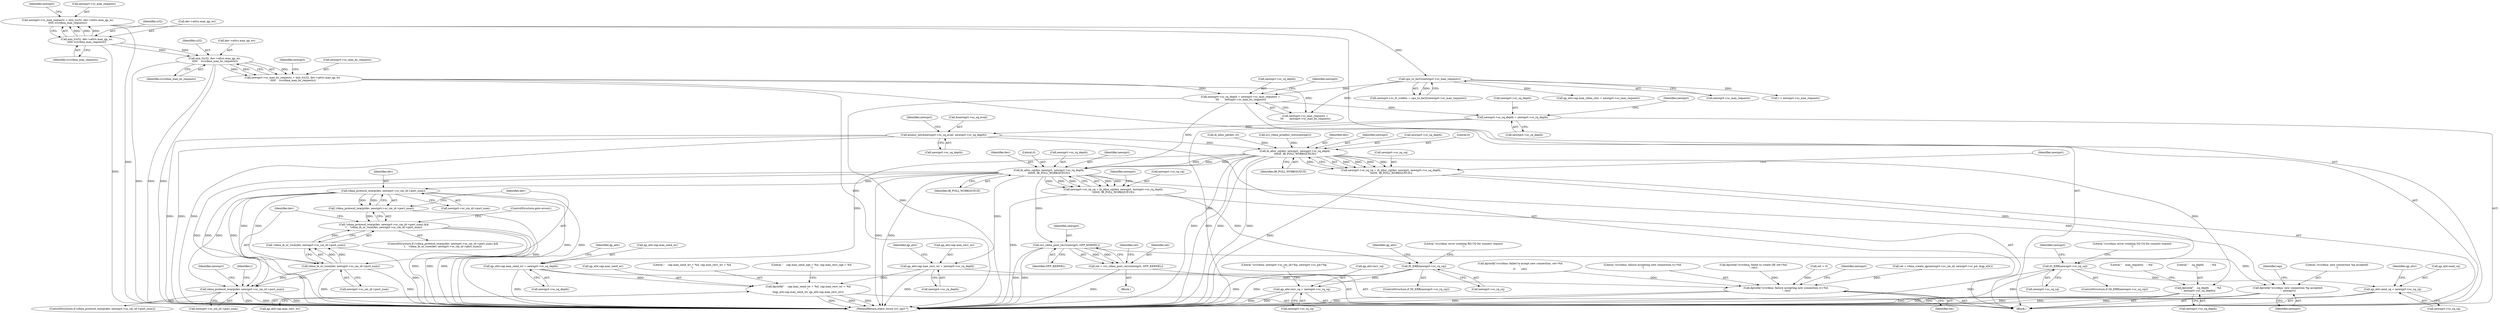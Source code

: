 digraph "0_linux_c70422f760c120480fee4de6c38804c72aa26bc1_44@pointer" {
"1000275" [label="(Call,newxprt->sc_sq_depth = newxprt->sc_rq_depth)"];
"1000264" [label="(Call,newxprt->sc_rq_depth = newxprt->sc_max_requests +\n \t\t\t       newxprt->sc_max_bc_requests)"];
"1000248" [label="(Call,cpu_to_be32(newxprt->sc_max_requests))"];
"1000232" [label="(Call,newxprt->sc_max_requests = min_t(u32, dev->attrs.max_qp_wr,\n\t\t\t\t\t svcrdma_max_requests))"];
"1000236" [label="(Call,min_t(u32, dev->attrs.max_qp_wr,\n\t\t\t\t\t svcrdma_max_requests))"];
"1000252" [label="(Call,newxprt->sc_max_bc_requests = min_t(u32, dev->attrs.max_qp_wr,\n \t\t\t\t\t    svcrdma_max_bc_requests))"];
"1000256" [label="(Call,min_t(u32, dev->attrs.max_qp_wr,\n \t\t\t\t\t    svcrdma_max_bc_requests))"];
"1000282" [label="(Call,atomic_set(&newxprt->sc_sq_avail, newxprt->sc_sq_depth))"];
"1000339" [label="(Call,ib_alloc_cq(dev, newxprt, newxprt->sc_sq_depth,\n\t\t\t\t\t0, IB_POLL_WORKQUEUE))"];
"1000335" [label="(Call,newxprt->sc_sq_cq = ib_alloc_cq(dev, newxprt, newxprt->sc_sq_depth,\n\t\t\t\t\t0, IB_POLL_WORKQUEUE))"];
"1000348" [label="(Call,IS_ERR(newxprt->sc_sq_cq))"];
"1000460" [label="(Call,qp_attr.send_cq = newxprt->sc_sq_cq)"];
"1000360" [label="(Call,ib_alloc_cq(dev, newxprt, newxprt->sc_rq_depth,\n\t\t\t\t\t0, IB_POLL_WORKQUEUE))"];
"1000356" [label="(Call,newxprt->sc_rq_cq = ib_alloc_cq(dev, newxprt, newxprt->sc_rq_depth,\n\t\t\t\t\t0, IB_POLL_WORKQUEUE))"];
"1000369" [label="(Call,IS_ERR(newxprt->sc_rq_cq))"];
"1000467" [label="(Call,qp_attr.recv_cq = newxprt->sc_rq_cq)"];
"1000423" [label="(Call,qp_attr.cap.max_recv_wr = newxprt->sc_rq_depth)"];
"1000482" [label="(Call,dprintk(\"    cap.max_send_wr = %d, cap.max_recv_wr = %d\n\",\n\t\tqp_attr.cap.max_send_wr, qp_attr.cap.max_recv_wr))"];
"1000575" [label="(Call,rdma_protocol_iwarp(dev, newxprt->sc_cm_id->port_num))"];
"1000574" [label="(Call,!rdma_protocol_iwarp(dev, newxprt->sc_cm_id->port_num))"];
"1000573" [label="(Call,!rdma_protocol_iwarp(dev, newxprt->sc_cm_id->port_num) &&\n\t    !rdma_ib_or_roce(dev, newxprt->sc_cm_id->port_num))"];
"1000583" [label="(Call,rdma_ib_or_roce(dev, newxprt->sc_cm_id->port_num))"];
"1000582" [label="(Call,!rdma_ib_or_roce(dev, newxprt->sc_cm_id->port_num))"];
"1000592" [label="(Call,rdma_protocol_iwarp(dev, newxprt->sc_cm_id->port_num))"];
"1000618" [label="(Call,svc_rdma_post_recv(newxprt, GFP_KERNEL))"];
"1000616" [label="(Call,ret = svc_rdma_post_recv(newxprt, GFP_KERNEL))"];
"1000784" [label="(Call,dprintk(\"svcrdma: failure accepting new connection rc=%d.\n\", ret))"];
"1000712" [label="(Call,dprintk(\"svcrdma: new connection %p accepted:\n\", newxprt))"];
"1000414" [label="(Call,qp_attr.cap.max_send_wr = newxprt->sc_sq_depth)"];
"1000763" [label="(Call,dprintk(\"    sq_depth        : %d\n\", newxprt->sc_sq_depth))"];
"1000584" [label="(Identifier,dev)"];
"1000253" [label="(Call,newxprt->sc_max_bc_requests)"];
"1000264" [label="(Call,newxprt->sc_rq_depth = newxprt->sc_max_requests +\n \t\t\t       newxprt->sc_max_bc_requests)"];
"1000246" [label="(Identifier,newxprt)"];
"1000336" [label="(Call,newxprt->sc_sq_cq)"];
"1000484" [label="(Call,qp_attr.cap.max_send_wr)"];
"1000243" [label="(Identifier,svcrdma_max_requests)"];
"1000520" [label="(Call,dprintk(\"svcrdma: failed to create QP, ret=%d\n\", ret))"];
"1000585" [label="(Call,newxprt->sc_cm_id->port_num)"];
"1000293" [label="(Identifier,newxprt)"];
"1000339" [label="(Call,ib_alloc_cq(dev, newxprt, newxprt->sc_sq_depth,\n\t\t\t\t\t0, IB_POLL_WORKQUEUE))"];
"1000608" [label="(Call,i < newxprt->sc_max_requests)"];
"1000615" [label="(Block,)"];
"1000358" [label="(Identifier,newxprt)"];
"1000263" [label="(Identifier,svcrdma_max_bc_requests)"];
"1000435" [label="(Identifier,qp_attr)"];
"1000371" [label="(Identifier,newxprt)"];
"1000346" [label="(Identifier,IB_POLL_WORKQUEUE)"];
"1000126" [label="(Call,ret = 0)"];
"1000469" [label="(Identifier,qp_attr)"];
"1000582" [label="(Call,!rdma_ib_or_roce(dev, newxprt->sc_cm_id->port_num))"];
"1000575" [label="(Call,rdma_protocol_iwarp(dev, newxprt->sc_cm_id->port_num))"];
"1000786" [label="(Identifier,ret)"];
"1000285" [label="(Identifier,newxprt)"];
"1000342" [label="(Call,newxprt->sc_sq_depth)"];
"1000361" [label="(Identifier,dev)"];
"1000483" [label="(Literal,\"    cap.max_send_wr = %d, cap.max_recv_wr = %d\n\")"];
"1000257" [label="(Identifier,u32)"];
"1000489" [label="(Call,qp_attr.cap.max_recv_wr)"];
"1000590" [label="(ControlStructure,goto errout;)"];
"1000460" [label="(Call,qp_attr.send_cq = newxprt->sc_sq_cq)"];
"1000601" [label="(Identifier,newxprt)"];
"1000357" [label="(Call,newxprt->sc_rq_cq)"];
"1000369" [label="(Call,IS_ERR(newxprt->sc_rq_cq))"];
"1000790" [label="(Identifier,newxprt)"];
"1000784" [label="(Call,dprintk(\"svcrdma: failure accepting new connection rc=%d.\n\", ret))"];
"1000713" [label="(Literal,\"svcrdma: new connection %p accepted:\n\")"];
"1000368" [label="(ControlStructure,if (IS_ERR(newxprt->sc_rq_cq)))"];
"1000345" [label="(Literal,0)"];
"1000716" [label="(Identifier,sap)"];
"1000467" [label="(Call,qp_attr.recv_cq = newxprt->sc_rq_cq)"];
"1000283" [label="(Call,&newxprt->sc_sq_avail)"];
"1000366" [label="(Literal,0)"];
"1000276" [label="(Call,newxprt->sc_sq_depth)"];
"1000287" [label="(Call,newxprt->sc_sq_depth)"];
"1000471" [label="(Call,newxprt->sc_rq_cq)"];
"1000248" [label="(Call,cpu_to_be32(newxprt->sc_max_requests))"];
"1000354" [label="(Literal,\"svcrdma: error creating SQ CQ for connect request\n\")"];
"1000370" [label="(Call,newxprt->sc_rq_cq)"];
"1000275" [label="(Call,newxprt->sc_sq_depth = newxprt->sc_rq_depth)"];
"1000714" [label="(Identifier,newxprt)"];
"1000577" [label="(Call,newxprt->sc_cm_id->port_num)"];
"1000367" [label="(Identifier,IB_POLL_WORKQUEUE)"];
"1000464" [label="(Call,newxprt->sc_sq_cq)"];
"1000335" [label="(Call,newxprt->sc_sq_cq = ib_alloc_cq(dev, newxprt, newxprt->sc_sq_depth,\n\t\t\t\t\t0, IB_POLL_WORKQUEUE))"];
"1000572" [label="(ControlStructure,if (!rdma_protocol_iwarp(dev, newxprt->sc_cm_id->port_num) &&\n\t    !rdma_ib_or_roce(dev, newxprt->sc_cm_id->port_num)))"];
"1000350" [label="(Identifier,newxprt)"];
"1000232" [label="(Call,newxprt->sc_max_requests = min_t(u32, dev->attrs.max_qp_wr,\n\t\t\t\t\t svcrdma_max_requests))"];
"1000594" [label="(Call,newxprt->sc_cm_id->port_num)"];
"1000113" [label="(Block,)"];
"1000426" [label="(Identifier,qp_attr)"];
"1000323" [label="(Call,ib_alloc_pd(dev, 0))"];
"1000468" [label="(Call,qp_attr.recv_cq)"];
"1000282" [label="(Call,atomic_set(&newxprt->sc_sq_avail, newxprt->sc_sq_depth))"];
"1000591" [label="(ControlStructure,if (rdma_protocol_iwarp(dev, newxprt->sc_cm_id->port_num)))"];
"1000244" [label="(Call,newxprt->sc_fc_credits = cpu_to_be32(newxprt->sc_max_requests))"];
"1000423" [label="(Call,qp_attr.cap.max_recv_wr = newxprt->sc_rq_depth)"];
"1000266" [label="(Identifier,newxprt)"];
"1000379" [label="(Identifier,qp_attr)"];
"1000616" [label="(Call,ret = svc_rdma_post_recv(newxprt, GFP_KERNEL))"];
"1000363" [label="(Call,newxprt->sc_rq_depth)"];
"1000420" [label="(Call,newxprt->sc_sq_depth)"];
"1000606" [label="(Identifier,i)"];
"1000618" [label="(Call,svc_rdma_post_recv(newxprt, GFP_KERNEL))"];
"1000576" [label="(Identifier,dev)"];
"1000237" [label="(Identifier,u32)"];
"1000414" [label="(Call,qp_attr.cap.max_send_wr = newxprt->sc_sq_depth)"];
"1000292" [label="(Call,svc_rdma_prealloc_ctxts(newxprt))"];
"1000617" [label="(Identifier,ret)"];
"1000252" [label="(Call,newxprt->sc_max_bc_requests = min_t(u32, dev->attrs.max_qp_wr,\n \t\t\t\t\t    svcrdma_max_bc_requests))"];
"1000475" [label="(Literal,\"svcrdma: newxprt->sc_cm_id=%p, newxprt->sc_pd=%p\n\")"];
"1000340" [label="(Identifier,dev)"];
"1000506" [label="(Call,ret = rdma_create_qp(newxprt->sc_cm_id, newxprt->sc_pd, &qp_attr))"];
"1000817" [label="(MethodReturn,static struct svc_xprt *)"];
"1000592" [label="(Call,rdma_protocol_iwarp(dev, newxprt->sc_cm_id->port_num))"];
"1000348" [label="(Call,IS_ERR(newxprt->sc_sq_cq))"];
"1000765" [label="(Call,newxprt->sc_sq_depth)"];
"1000708" [label="(Call,dprintk(\"svcrdma: failed to accept new connection, ret=%d\n\",\n\t\t       ret))"];
"1000360" [label="(Call,ib_alloc_cq(dev, newxprt, newxprt->sc_rq_depth,\n\t\t\t\t\t0, IB_POLL_WORKQUEUE))"];
"1000622" [label="(Identifier,ret)"];
"1000347" [label="(ControlStructure,if (IS_ERR(newxprt->sc_sq_cq)))"];
"1000362" [label="(Identifier,newxprt)"];
"1000424" [label="(Call,qp_attr.cap.max_recv_wr)"];
"1000573" [label="(Call,!rdma_protocol_iwarp(dev, newxprt->sc_cm_id->port_num) &&\n\t    !rdma_ib_or_roce(dev, newxprt->sc_cm_id->port_num))"];
"1000341" [label="(Identifier,newxprt)"];
"1000764" [label="(Literal,\"    sq_depth        : %d\n\")"];
"1000482" [label="(Call,dprintk(\"    cap.max_send_wr = %d, cap.max_recv_wr = %d\n\",\n\t\tqp_attr.cap.max_send_wr, qp_attr.cap.max_recv_wr))"];
"1000265" [label="(Call,newxprt->sc_rq_depth)"];
"1000495" [label="(Literal,\"    cap.max_send_sge = %d, cap.max_recv_sge = %d\n\")"];
"1000268" [label="(Call,newxprt->sc_max_requests +\n \t\t\t       newxprt->sc_max_bc_requests)"];
"1000349" [label="(Call,newxprt->sc_sq_cq)"];
"1000619" [label="(Identifier,newxprt)"];
"1000356" [label="(Call,newxprt->sc_rq_cq = ib_alloc_cq(dev, newxprt, newxprt->sc_rq_depth,\n\t\t\t\t\t0, IB_POLL_WORKQUEUE))"];
"1000258" [label="(Call,dev->attrs.max_qp_wr)"];
"1000769" [label="(Literal,\"    max_requests    : %d\n\")"];
"1000712" [label="(Call,dprintk(\"svcrdma: new connection %p accepted:\n\", newxprt))"];
"1000461" [label="(Call,qp_attr.send_cq)"];
"1000256" [label="(Call,min_t(u32, dev->attrs.max_qp_wr,\n \t\t\t\t\t    svcrdma_max_bc_requests))"];
"1000583" [label="(Call,rdma_ib_or_roce(dev, newxprt->sc_cm_id->port_num))"];
"1000620" [label="(Identifier,GFP_KERNEL)"];
"1000785" [label="(Literal,\"svcrdma: failure accepting new connection rc=%d.\n\")"];
"1000593" [label="(Identifier,dev)"];
"1000574" [label="(Call,!rdma_protocol_iwarp(dev, newxprt->sc_cm_id->port_num))"];
"1000236" [label="(Call,min_t(u32, dev->attrs.max_qp_wr,\n\t\t\t\t\t svcrdma_max_requests))"];
"1000763" [label="(Call,dprintk(\"    sq_depth        : %d\n\", newxprt->sc_sq_depth))"];
"1000233" [label="(Call,newxprt->sc_max_requests)"];
"1000429" [label="(Call,newxprt->sc_rq_depth)"];
"1000415" [label="(Call,qp_attr.cap.max_send_wr)"];
"1000375" [label="(Literal,\"svcrdma: error creating RQ CQ for connect request\n\")"];
"1000405" [label="(Call,qp_attr.cap.max_rdma_ctxs = newxprt->sc_max_requests)"];
"1000238" [label="(Call,dev->attrs.max_qp_wr)"];
"1000279" [label="(Call,newxprt->sc_rq_depth)"];
"1000249" [label="(Call,newxprt->sc_max_requests)"];
"1000277" [label="(Identifier,newxprt)"];
"1000275" -> "1000113"  [label="AST: "];
"1000275" -> "1000279"  [label="CFG: "];
"1000276" -> "1000275"  [label="AST: "];
"1000279" -> "1000275"  [label="AST: "];
"1000285" -> "1000275"  [label="CFG: "];
"1000275" -> "1000817"  [label="DDG: "];
"1000264" -> "1000275"  [label="DDG: "];
"1000275" -> "1000282"  [label="DDG: "];
"1000264" -> "1000113"  [label="AST: "];
"1000264" -> "1000268"  [label="CFG: "];
"1000265" -> "1000264"  [label="AST: "];
"1000268" -> "1000264"  [label="AST: "];
"1000277" -> "1000264"  [label="CFG: "];
"1000264" -> "1000817"  [label="DDG: "];
"1000248" -> "1000264"  [label="DDG: "];
"1000252" -> "1000264"  [label="DDG: "];
"1000264" -> "1000360"  [label="DDG: "];
"1000248" -> "1000244"  [label="AST: "];
"1000248" -> "1000249"  [label="CFG: "];
"1000249" -> "1000248"  [label="AST: "];
"1000244" -> "1000248"  [label="CFG: "];
"1000248" -> "1000244"  [label="DDG: "];
"1000232" -> "1000248"  [label="DDG: "];
"1000248" -> "1000268"  [label="DDG: "];
"1000248" -> "1000405"  [label="DDG: "];
"1000248" -> "1000608"  [label="DDG: "];
"1000232" -> "1000113"  [label="AST: "];
"1000232" -> "1000236"  [label="CFG: "];
"1000233" -> "1000232"  [label="AST: "];
"1000236" -> "1000232"  [label="AST: "];
"1000246" -> "1000232"  [label="CFG: "];
"1000232" -> "1000817"  [label="DDG: "];
"1000236" -> "1000232"  [label="DDG: "];
"1000236" -> "1000232"  [label="DDG: "];
"1000236" -> "1000232"  [label="DDG: "];
"1000236" -> "1000243"  [label="CFG: "];
"1000237" -> "1000236"  [label="AST: "];
"1000238" -> "1000236"  [label="AST: "];
"1000243" -> "1000236"  [label="AST: "];
"1000236" -> "1000817"  [label="DDG: "];
"1000236" -> "1000256"  [label="DDG: "];
"1000236" -> "1000256"  [label="DDG: "];
"1000252" -> "1000113"  [label="AST: "];
"1000252" -> "1000256"  [label="CFG: "];
"1000253" -> "1000252"  [label="AST: "];
"1000256" -> "1000252"  [label="AST: "];
"1000266" -> "1000252"  [label="CFG: "];
"1000252" -> "1000817"  [label="DDG: "];
"1000256" -> "1000252"  [label="DDG: "];
"1000256" -> "1000252"  [label="DDG: "];
"1000256" -> "1000252"  [label="DDG: "];
"1000252" -> "1000268"  [label="DDG: "];
"1000256" -> "1000263"  [label="CFG: "];
"1000257" -> "1000256"  [label="AST: "];
"1000258" -> "1000256"  [label="AST: "];
"1000263" -> "1000256"  [label="AST: "];
"1000256" -> "1000817"  [label="DDG: "];
"1000256" -> "1000817"  [label="DDG: "];
"1000256" -> "1000817"  [label="DDG: "];
"1000282" -> "1000113"  [label="AST: "];
"1000282" -> "1000287"  [label="CFG: "];
"1000283" -> "1000282"  [label="AST: "];
"1000287" -> "1000282"  [label="AST: "];
"1000293" -> "1000282"  [label="CFG: "];
"1000282" -> "1000817"  [label="DDG: "];
"1000282" -> "1000817"  [label="DDG: "];
"1000282" -> "1000817"  [label="DDG: "];
"1000282" -> "1000339"  [label="DDG: "];
"1000339" -> "1000335"  [label="AST: "];
"1000339" -> "1000346"  [label="CFG: "];
"1000340" -> "1000339"  [label="AST: "];
"1000341" -> "1000339"  [label="AST: "];
"1000342" -> "1000339"  [label="AST: "];
"1000345" -> "1000339"  [label="AST: "];
"1000346" -> "1000339"  [label="AST: "];
"1000335" -> "1000339"  [label="CFG: "];
"1000339" -> "1000817"  [label="DDG: "];
"1000339" -> "1000817"  [label="DDG: "];
"1000339" -> "1000817"  [label="DDG: "];
"1000339" -> "1000817"  [label="DDG: "];
"1000339" -> "1000335"  [label="DDG: "];
"1000339" -> "1000335"  [label="DDG: "];
"1000339" -> "1000335"  [label="DDG: "];
"1000339" -> "1000335"  [label="DDG: "];
"1000339" -> "1000335"  [label="DDG: "];
"1000323" -> "1000339"  [label="DDG: "];
"1000292" -> "1000339"  [label="DDG: "];
"1000339" -> "1000360"  [label="DDG: "];
"1000339" -> "1000360"  [label="DDG: "];
"1000339" -> "1000360"  [label="DDG: "];
"1000339" -> "1000414"  [label="DDG: "];
"1000339" -> "1000763"  [label="DDG: "];
"1000335" -> "1000113"  [label="AST: "];
"1000336" -> "1000335"  [label="AST: "];
"1000350" -> "1000335"  [label="CFG: "];
"1000335" -> "1000817"  [label="DDG: "];
"1000335" -> "1000348"  [label="DDG: "];
"1000348" -> "1000347"  [label="AST: "];
"1000348" -> "1000349"  [label="CFG: "];
"1000349" -> "1000348"  [label="AST: "];
"1000354" -> "1000348"  [label="CFG: "];
"1000358" -> "1000348"  [label="CFG: "];
"1000348" -> "1000817"  [label="DDG: "];
"1000348" -> "1000817"  [label="DDG: "];
"1000348" -> "1000460"  [label="DDG: "];
"1000460" -> "1000113"  [label="AST: "];
"1000460" -> "1000464"  [label="CFG: "];
"1000461" -> "1000460"  [label="AST: "];
"1000464" -> "1000460"  [label="AST: "];
"1000469" -> "1000460"  [label="CFG: "];
"1000460" -> "1000817"  [label="DDG: "];
"1000460" -> "1000817"  [label="DDG: "];
"1000360" -> "1000356"  [label="AST: "];
"1000360" -> "1000367"  [label="CFG: "];
"1000361" -> "1000360"  [label="AST: "];
"1000362" -> "1000360"  [label="AST: "];
"1000363" -> "1000360"  [label="AST: "];
"1000366" -> "1000360"  [label="AST: "];
"1000367" -> "1000360"  [label="AST: "];
"1000356" -> "1000360"  [label="CFG: "];
"1000360" -> "1000817"  [label="DDG: "];
"1000360" -> "1000817"  [label="DDG: "];
"1000360" -> "1000817"  [label="DDG: "];
"1000360" -> "1000817"  [label="DDG: "];
"1000360" -> "1000356"  [label="DDG: "];
"1000360" -> "1000356"  [label="DDG: "];
"1000360" -> "1000356"  [label="DDG: "];
"1000360" -> "1000356"  [label="DDG: "];
"1000360" -> "1000356"  [label="DDG: "];
"1000360" -> "1000423"  [label="DDG: "];
"1000360" -> "1000575"  [label="DDG: "];
"1000360" -> "1000618"  [label="DDG: "];
"1000360" -> "1000712"  [label="DDG: "];
"1000356" -> "1000113"  [label="AST: "];
"1000357" -> "1000356"  [label="AST: "];
"1000371" -> "1000356"  [label="CFG: "];
"1000356" -> "1000817"  [label="DDG: "];
"1000356" -> "1000369"  [label="DDG: "];
"1000369" -> "1000368"  [label="AST: "];
"1000369" -> "1000370"  [label="CFG: "];
"1000370" -> "1000369"  [label="AST: "];
"1000375" -> "1000369"  [label="CFG: "];
"1000379" -> "1000369"  [label="CFG: "];
"1000369" -> "1000817"  [label="DDG: "];
"1000369" -> "1000817"  [label="DDG: "];
"1000369" -> "1000467"  [label="DDG: "];
"1000467" -> "1000113"  [label="AST: "];
"1000467" -> "1000471"  [label="CFG: "];
"1000468" -> "1000467"  [label="AST: "];
"1000471" -> "1000467"  [label="AST: "];
"1000475" -> "1000467"  [label="CFG: "];
"1000467" -> "1000817"  [label="DDG: "];
"1000467" -> "1000817"  [label="DDG: "];
"1000423" -> "1000113"  [label="AST: "];
"1000423" -> "1000429"  [label="CFG: "];
"1000424" -> "1000423"  [label="AST: "];
"1000429" -> "1000423"  [label="AST: "];
"1000435" -> "1000423"  [label="CFG: "];
"1000423" -> "1000817"  [label="DDG: "];
"1000423" -> "1000482"  [label="DDG: "];
"1000482" -> "1000113"  [label="AST: "];
"1000482" -> "1000489"  [label="CFG: "];
"1000483" -> "1000482"  [label="AST: "];
"1000484" -> "1000482"  [label="AST: "];
"1000489" -> "1000482"  [label="AST: "];
"1000495" -> "1000482"  [label="CFG: "];
"1000482" -> "1000817"  [label="DDG: "];
"1000482" -> "1000817"  [label="DDG: "];
"1000482" -> "1000817"  [label="DDG: "];
"1000414" -> "1000482"  [label="DDG: "];
"1000575" -> "1000574"  [label="AST: "];
"1000575" -> "1000577"  [label="CFG: "];
"1000576" -> "1000575"  [label="AST: "];
"1000577" -> "1000575"  [label="AST: "];
"1000574" -> "1000575"  [label="CFG: "];
"1000575" -> "1000817"  [label="DDG: "];
"1000575" -> "1000817"  [label="DDG: "];
"1000575" -> "1000574"  [label="DDG: "];
"1000575" -> "1000574"  [label="DDG: "];
"1000575" -> "1000583"  [label="DDG: "];
"1000575" -> "1000583"  [label="DDG: "];
"1000575" -> "1000592"  [label="DDG: "];
"1000575" -> "1000592"  [label="DDG: "];
"1000574" -> "1000573"  [label="AST: "];
"1000584" -> "1000574"  [label="CFG: "];
"1000573" -> "1000574"  [label="CFG: "];
"1000574" -> "1000817"  [label="DDG: "];
"1000574" -> "1000573"  [label="DDG: "];
"1000573" -> "1000572"  [label="AST: "];
"1000573" -> "1000582"  [label="CFG: "];
"1000582" -> "1000573"  [label="AST: "];
"1000590" -> "1000573"  [label="CFG: "];
"1000593" -> "1000573"  [label="CFG: "];
"1000573" -> "1000817"  [label="DDG: "];
"1000573" -> "1000817"  [label="DDG: "];
"1000573" -> "1000817"  [label="DDG: "];
"1000582" -> "1000573"  [label="DDG: "];
"1000583" -> "1000582"  [label="AST: "];
"1000583" -> "1000585"  [label="CFG: "];
"1000584" -> "1000583"  [label="AST: "];
"1000585" -> "1000583"  [label="AST: "];
"1000582" -> "1000583"  [label="CFG: "];
"1000583" -> "1000817"  [label="DDG: "];
"1000583" -> "1000817"  [label="DDG: "];
"1000583" -> "1000582"  [label="DDG: "];
"1000583" -> "1000582"  [label="DDG: "];
"1000583" -> "1000592"  [label="DDG: "];
"1000583" -> "1000592"  [label="DDG: "];
"1000582" -> "1000817"  [label="DDG: "];
"1000592" -> "1000591"  [label="AST: "];
"1000592" -> "1000594"  [label="CFG: "];
"1000593" -> "1000592"  [label="AST: "];
"1000594" -> "1000592"  [label="AST: "];
"1000601" -> "1000592"  [label="CFG: "];
"1000606" -> "1000592"  [label="CFG: "];
"1000592" -> "1000817"  [label="DDG: "];
"1000592" -> "1000817"  [label="DDG: "];
"1000592" -> "1000817"  [label="DDG: "];
"1000618" -> "1000616"  [label="AST: "];
"1000618" -> "1000620"  [label="CFG: "];
"1000619" -> "1000618"  [label="AST: "];
"1000620" -> "1000618"  [label="AST: "];
"1000616" -> "1000618"  [label="CFG: "];
"1000618" -> "1000817"  [label="DDG: "];
"1000618" -> "1000817"  [label="DDG: "];
"1000618" -> "1000616"  [label="DDG: "];
"1000618" -> "1000616"  [label="DDG: "];
"1000618" -> "1000712"  [label="DDG: "];
"1000616" -> "1000615"  [label="AST: "];
"1000617" -> "1000616"  [label="AST: "];
"1000622" -> "1000616"  [label="CFG: "];
"1000616" -> "1000817"  [label="DDG: "];
"1000616" -> "1000784"  [label="DDG: "];
"1000784" -> "1000113"  [label="AST: "];
"1000784" -> "1000786"  [label="CFG: "];
"1000785" -> "1000784"  [label="AST: "];
"1000786" -> "1000784"  [label="AST: "];
"1000790" -> "1000784"  [label="CFG: "];
"1000784" -> "1000817"  [label="DDG: "];
"1000784" -> "1000817"  [label="DDG: "];
"1000506" -> "1000784"  [label="DDG: "];
"1000708" -> "1000784"  [label="DDG: "];
"1000126" -> "1000784"  [label="DDG: "];
"1000520" -> "1000784"  [label="DDG: "];
"1000712" -> "1000113"  [label="AST: "];
"1000712" -> "1000714"  [label="CFG: "];
"1000713" -> "1000712"  [label="AST: "];
"1000714" -> "1000712"  [label="AST: "];
"1000716" -> "1000712"  [label="CFG: "];
"1000712" -> "1000817"  [label="DDG: "];
"1000712" -> "1000817"  [label="DDG: "];
"1000414" -> "1000113"  [label="AST: "];
"1000414" -> "1000420"  [label="CFG: "];
"1000415" -> "1000414"  [label="AST: "];
"1000420" -> "1000414"  [label="AST: "];
"1000426" -> "1000414"  [label="CFG: "];
"1000414" -> "1000817"  [label="DDG: "];
"1000763" -> "1000113"  [label="AST: "];
"1000763" -> "1000765"  [label="CFG: "];
"1000764" -> "1000763"  [label="AST: "];
"1000765" -> "1000763"  [label="AST: "];
"1000769" -> "1000763"  [label="CFG: "];
"1000763" -> "1000817"  [label="DDG: "];
"1000763" -> "1000817"  [label="DDG: "];
}
